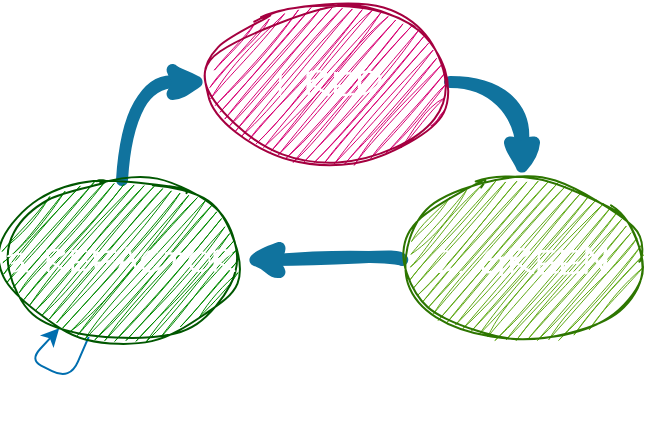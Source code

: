 <mxfile>
    <diagram id="-dzr-VzIc1iXK7SEfwf3" name="Page-1">
        <mxGraphModel dx="2611" dy="2063" grid="1" gridSize="10" guides="1" tooltips="1" connect="1" arrows="1" fold="1" page="1" pageScale="1" pageWidth="827" pageHeight="1169" background="none" math="0" shadow="0">
            <root>
                <mxCell id="0"/>
                <mxCell id="1" parent="0"/>
                <mxCell id="107" style="edgeStyle=orthogonalEdgeStyle;curved=1;sketch=1;hachureGap=4;jiggle=2;curveFitting=1;html=1;exitX=1;exitY=0.5;exitDx=0;exitDy=0;entryX=0.5;entryY=0;entryDx=0;entryDy=0;strokeWidth=6;fontFamily=Architects Daughter;fontSource=https%3A%2F%2Ffonts.googleapis.com%2Fcss%3Ffamily%3DArchitects%2BDaughter;fontSize=16;fillColor=#b1ddf0;strokeColor=#10739e;" parent="1" source="87" target="88" edge="1">
                    <mxGeometry relative="1" as="geometry"/>
                </mxCell>
                <mxCell id="87" value="&lt;font style=&quot;font-size: 20px;&quot; data-font-src=&quot;https://fonts.googleapis.com/css?family=Architects+Daughter&quot; face=&quot;Architects Daughter&quot;&gt;1. RED&lt;/font&gt;" style="ellipse;whiteSpace=wrap;html=1;fillColor=#d80073;fontColor=#ffffff;strokeColor=#A50040;rounded=0;sketch=1;curveFitting=1;jiggle=2;" parent="1" vertex="1">
                    <mxGeometry x="-1550" y="-1169" width="120" height="80" as="geometry"/>
                </mxCell>
                <mxCell id="106" style="edgeStyle=orthogonalEdgeStyle;curved=1;sketch=1;hachureGap=4;jiggle=2;curveFitting=1;html=1;strokeWidth=6;fontFamily=Architects Daughter;fontSource=https%3A%2F%2Ffonts.googleapis.com%2Fcss%3Ffamily%3DArchitects%2BDaughter;fontSize=16;fillColor=#b1ddf0;strokeColor=#10739e;" parent="1" source="88" target="89" edge="1">
                    <mxGeometry relative="1" as="geometry"/>
                </mxCell>
                <mxCell id="88" value="&lt;font style=&quot;font-size: 20px;&quot; face=&quot;Architects Daughter&quot;&gt;2. GREEN&lt;/font&gt;" style="ellipse;whiteSpace=wrap;html=1;fillColor=#60a917;fontColor=#ffffff;strokeColor=#2D7600;rounded=0;sketch=1;curveFitting=1;jiggle=2;" parent="1" vertex="1">
                    <mxGeometry x="-1454" y="-1080" width="120" height="80" as="geometry"/>
                </mxCell>
                <mxCell id="105" style="edgeStyle=orthogonalEdgeStyle;curved=1;sketch=1;hachureGap=4;jiggle=2;curveFitting=1;html=1;entryX=0;entryY=0.5;entryDx=0;entryDy=0;strokeWidth=6;fontFamily=Architects Daughter;fontSource=https%3A%2F%2Ffonts.googleapis.com%2Fcss%3Ffamily%3DArchitects%2BDaughter;fontSize=16;fillColor=#b1ddf0;strokeColor=#10739e;" parent="1" source="89" target="87" edge="1">
                    <mxGeometry relative="1" as="geometry"/>
                </mxCell>
                <mxCell id="109" style="edgeStyle=none;html=1;fillColor=#1ba1e2;strokeColor=#006EAF;" edge="1" parent="1" source="89" target="89">
                    <mxGeometry relative="1" as="geometry">
                        <mxPoint x="-1640" y="-990" as="targetPoint"/>
                        <Array as="points">
                            <mxPoint x="-1620" y="-980"/>
                            <mxPoint x="-1640" y="-990"/>
                        </Array>
                    </mxGeometry>
                </mxCell>
                <mxCell id="89" value="&lt;font style=&quot;font-size: 18px;&quot; data-font-src=&quot;https://fonts.googleapis.com/css?family=Architects+Daughter&quot; face=&quot;Architects Daughter&quot;&gt;3. REFACTOR&lt;/font&gt;" style="ellipse;whiteSpace=wrap;html=1;fillColor=#008a00;fontColor=#ffffff;strokeColor=#005700;rounded=0;sketch=1;curveFitting=1;jiggle=2;" parent="1" vertex="1">
                    <mxGeometry x="-1654" y="-1080" width="120" height="80" as="geometry"/>
                </mxCell>
                <mxCell id="110" value="&lt;span style=&quot;color: rgb(255, 255, 255); font-family: &amp;quot;Architects Daughter&amp;quot;; font-style: normal; font-variant-ligatures: normal; font-variant-caps: normal; font-weight: 400; letter-spacing: normal; orphans: 2; text-align: center; text-indent: 0px; text-transform: none; widows: 2; word-spacing: 0px; -webkit-text-stroke-width: 0px; text-decoration-thickness: initial; text-decoration-style: initial; text-decoration-color: initial; float: none; display: inline !important;&quot;&gt;&lt;font style=&quot;font-size: 12px;&quot;&gt;Repeat until clean&lt;/font&gt;&lt;/span&gt;" style="text;whiteSpace=wrap;html=1;" vertex="1" parent="1">
                    <mxGeometry x="-1654" y="-980" width="104" height="30" as="geometry"/>
                </mxCell>
            </root>
        </mxGraphModel>
    </diagram>
</mxfile>
